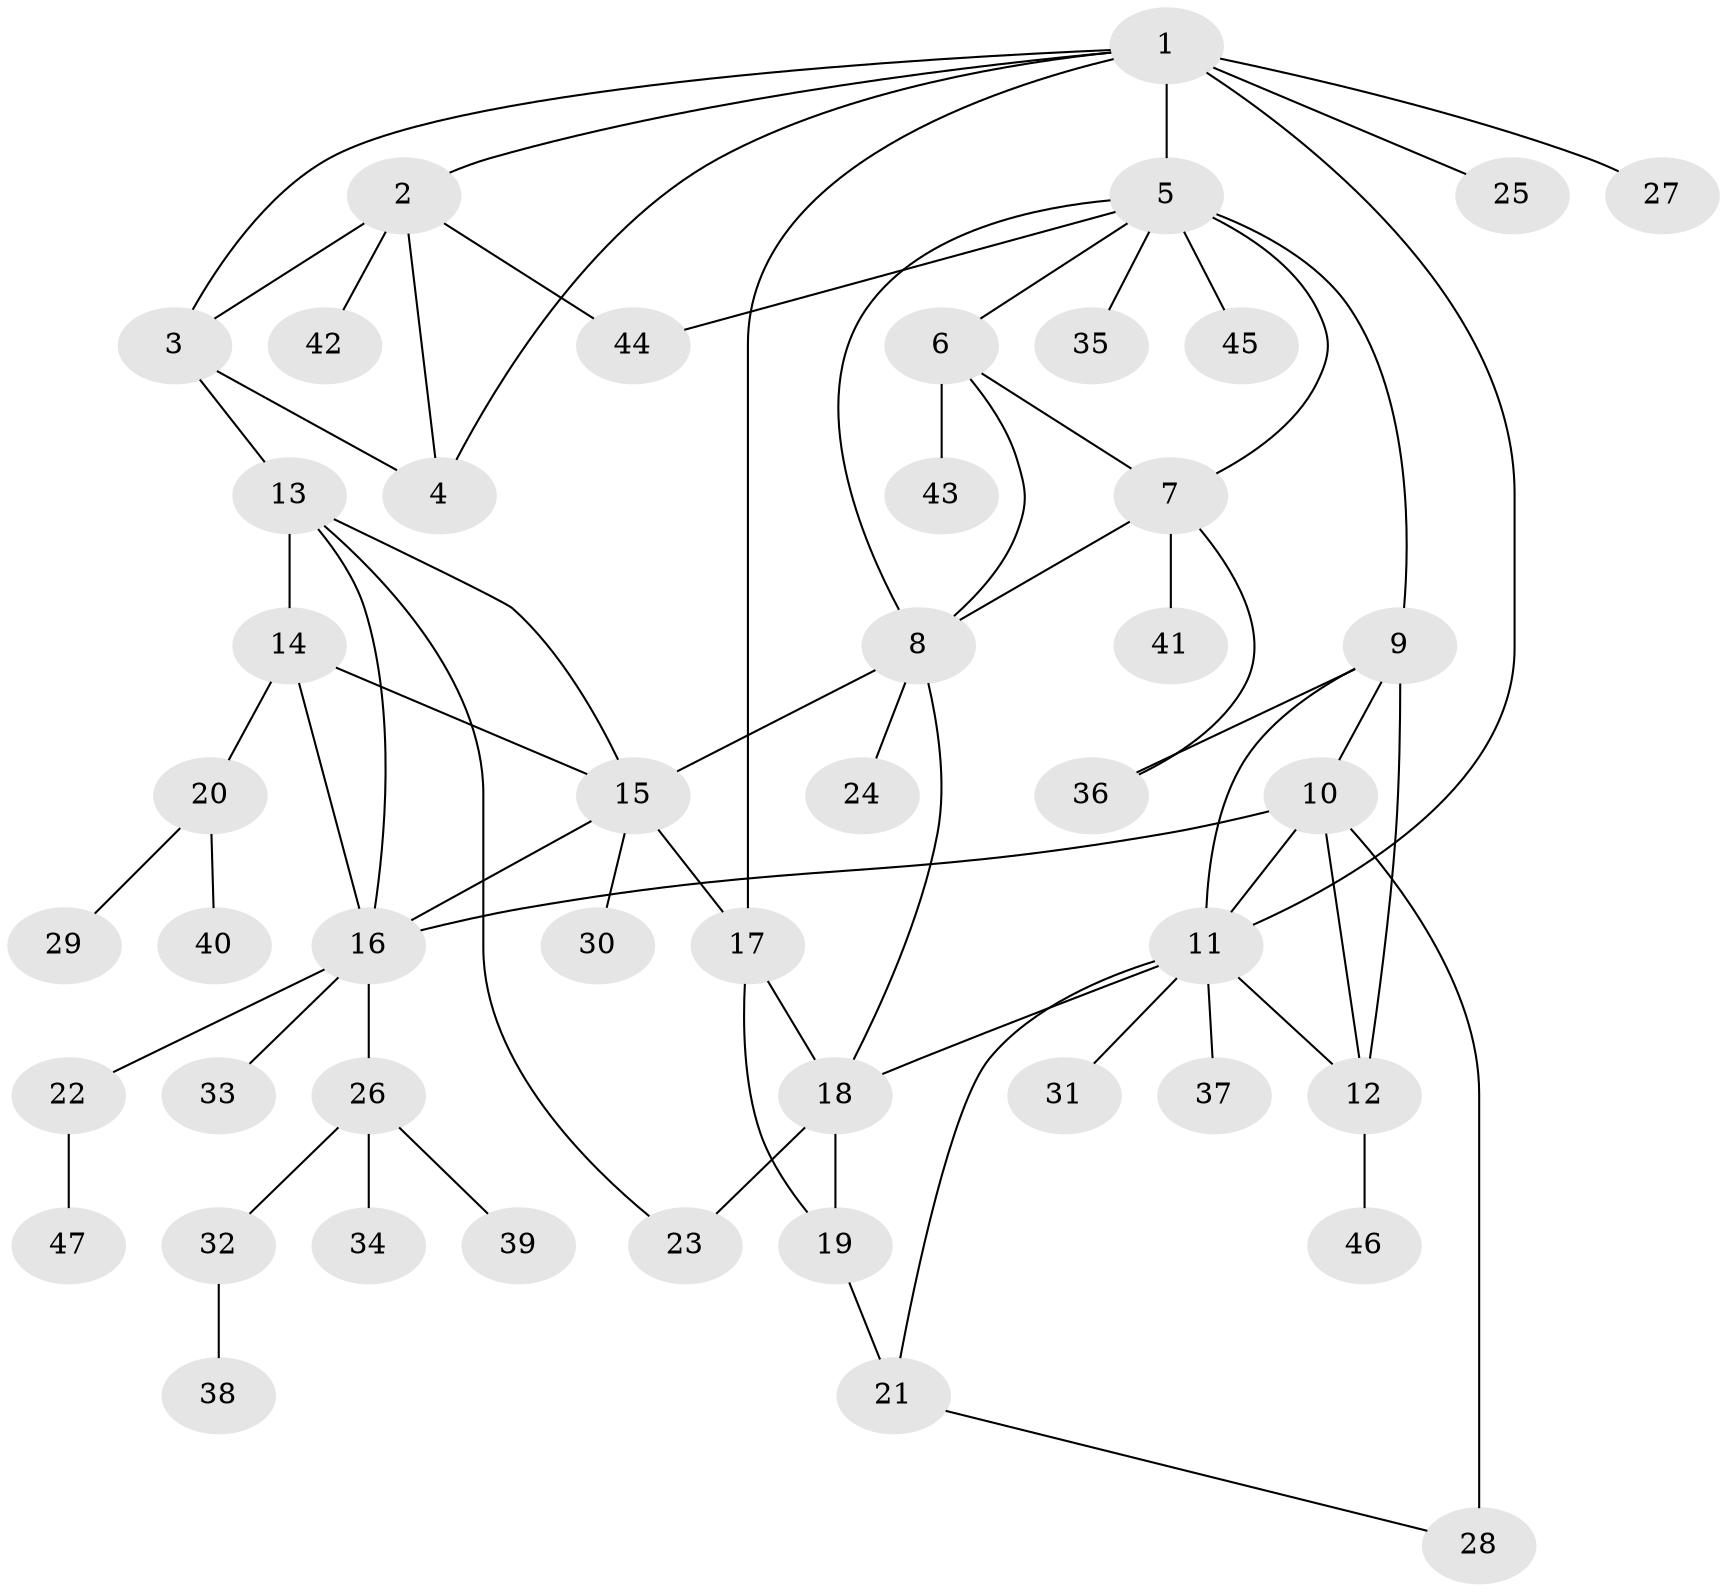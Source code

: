 // original degree distribution, {10: 0.031914893617021274, 7: 0.02127659574468085, 6: 0.0425531914893617, 4: 0.031914893617021274, 5: 0.0425531914893617, 9: 0.010638297872340425, 11: 0.010638297872340425, 8: 0.031914893617021274, 3: 0.0425531914893617, 2: 0.13829787234042554, 1: 0.5957446808510638}
// Generated by graph-tools (version 1.1) at 2025/37/03/09/25 02:37:13]
// undirected, 47 vertices, 70 edges
graph export_dot {
graph [start="1"]
  node [color=gray90,style=filled];
  1;
  2;
  3;
  4;
  5;
  6;
  7;
  8;
  9;
  10;
  11;
  12;
  13;
  14;
  15;
  16;
  17;
  18;
  19;
  20;
  21;
  22;
  23;
  24;
  25;
  26;
  27;
  28;
  29;
  30;
  31;
  32;
  33;
  34;
  35;
  36;
  37;
  38;
  39;
  40;
  41;
  42;
  43;
  44;
  45;
  46;
  47;
  1 -- 2 [weight=1.0];
  1 -- 3 [weight=1.0];
  1 -- 4 [weight=1.0];
  1 -- 5 [weight=1.0];
  1 -- 11 [weight=1.0];
  1 -- 17 [weight=1.0];
  1 -- 25 [weight=2.0];
  1 -- 27 [weight=1.0];
  2 -- 3 [weight=1.0];
  2 -- 4 [weight=1.0];
  2 -- 42 [weight=1.0];
  2 -- 44 [weight=2.0];
  3 -- 4 [weight=1.0];
  3 -- 13 [weight=2.0];
  5 -- 6 [weight=1.0];
  5 -- 7 [weight=1.0];
  5 -- 8 [weight=1.0];
  5 -- 9 [weight=1.0];
  5 -- 35 [weight=1.0];
  5 -- 44 [weight=1.0];
  5 -- 45 [weight=2.0];
  6 -- 7 [weight=1.0];
  6 -- 8 [weight=1.0];
  6 -- 43 [weight=1.0];
  7 -- 8 [weight=1.0];
  7 -- 36 [weight=1.0];
  7 -- 41 [weight=4.0];
  8 -- 15 [weight=1.0];
  8 -- 18 [weight=1.0];
  8 -- 24 [weight=1.0];
  9 -- 10 [weight=1.0];
  9 -- 11 [weight=1.0];
  9 -- 12 [weight=1.0];
  9 -- 36 [weight=1.0];
  10 -- 11 [weight=1.0];
  10 -- 12 [weight=1.0];
  10 -- 16 [weight=1.0];
  10 -- 28 [weight=6.0];
  11 -- 12 [weight=1.0];
  11 -- 18 [weight=1.0];
  11 -- 21 [weight=1.0];
  11 -- 31 [weight=2.0];
  11 -- 37 [weight=1.0];
  12 -- 46 [weight=1.0];
  13 -- 14 [weight=1.0];
  13 -- 15 [weight=1.0];
  13 -- 16 [weight=1.0];
  13 -- 23 [weight=1.0];
  14 -- 15 [weight=1.0];
  14 -- 16 [weight=1.0];
  14 -- 20 [weight=1.0];
  15 -- 16 [weight=1.0];
  15 -- 17 [weight=4.0];
  15 -- 30 [weight=1.0];
  16 -- 22 [weight=1.0];
  16 -- 26 [weight=1.0];
  16 -- 33 [weight=1.0];
  17 -- 18 [weight=2.0];
  17 -- 19 [weight=2.0];
  18 -- 19 [weight=1.0];
  18 -- 23 [weight=2.0];
  19 -- 21 [weight=2.0];
  20 -- 29 [weight=1.0];
  20 -- 40 [weight=1.0];
  21 -- 28 [weight=1.0];
  22 -- 47 [weight=1.0];
  26 -- 32 [weight=1.0];
  26 -- 34 [weight=1.0];
  26 -- 39 [weight=1.0];
  32 -- 38 [weight=2.0];
}
